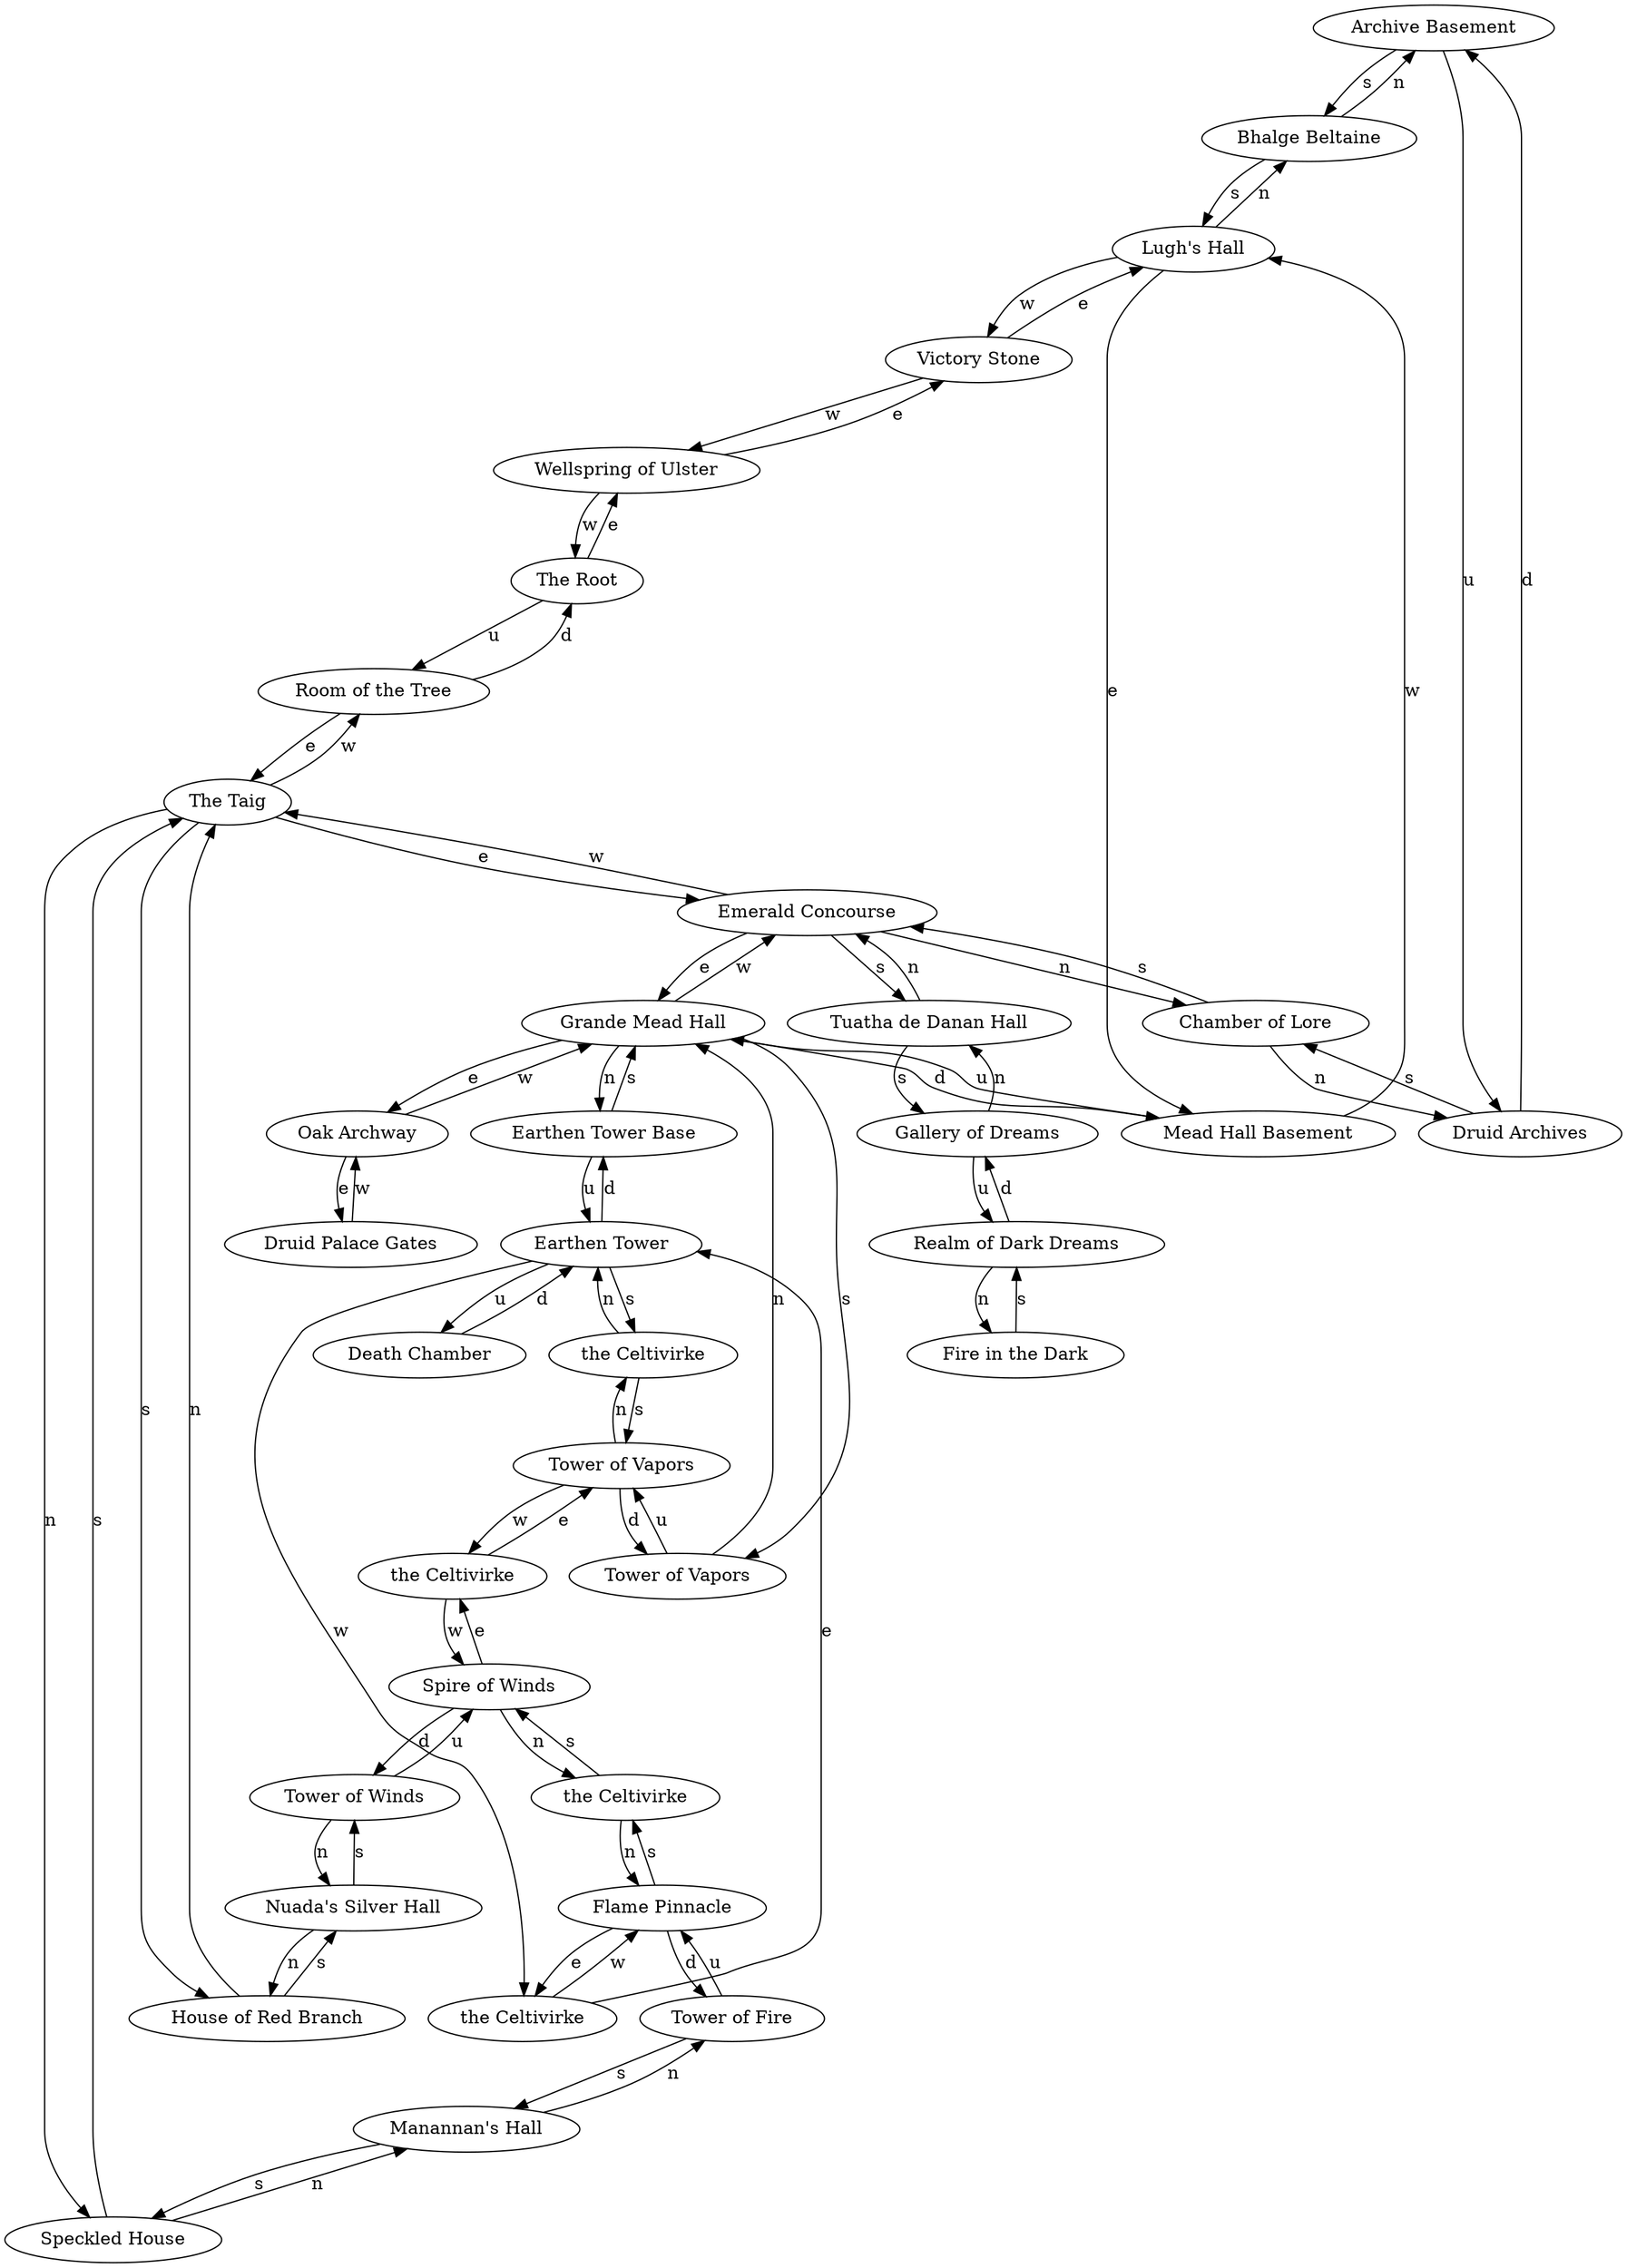 digraph monster {
room_51 [label="Archive Basement"];
room_51 -> room_56 [label="s"];
room_51 -> room_125 [label="u"];
room_52 [label="Mead Hall Basement"];
room_52 -> room_53 [label="w"];
room_52 -> room_108 [label="u"];
room_53 [label="Lugh's Hall"];
room_53 -> room_56 [label="n"];
room_53 -> room_52 [label="e"];
room_53 -> room_54 [label="w"];
room_54 [label="Victory Stone"];
room_54 -> room_53 [label="e"];
room_54 -> room_55 [label="w"];
room_55 [label="Wellspring of Ulster"];
room_55 -> room_54 [label="e"];
room_55 -> room_149 [label="w"];
room_56 [label="Bhalge Beltaine"];
room_56 -> room_51 [label="n"];
room_56 -> room_53 [label="s"];
room_106 [label="Druid Palace Gates"];
room_106 -> room_107 [label="w"];
room_107 [label="Oak Archway"];
room_107 -> room_106 [label="e"];
room_107 -> room_108 [label="w"];
room_108 [label="Grande Mead Hall"];
room_108 -> room_109 [label="n"];
room_108 -> room_110 [label="s"];
room_108 -> room_107 [label="e"];
room_108 -> room_114 [label="w"];
room_108 -> room_52 [label="d"];
room_109 [label="Earthen Tower Base"];
room_109 -> room_108 [label="s"];
room_109 -> room_111 [label="u"];
room_110 [label="Tower of Vapors"];
room_110 -> room_108 [label="n"];
room_110 -> room_113 [label="u"];
room_111 [label="Earthen Tower"];
room_111 -> room_112 [label="s"];
room_111 -> room_117 [label="w"];
room_111 -> room_453 [label="u"];
room_111 -> room_109 [label="d"];
room_112 [label="the Celtivirke"];
room_112 -> room_111 [label="n"];
room_112 -> room_113 [label="s"];
room_113 [label="Tower of Vapors"];
room_113 -> room_112 [label="n"];
room_113 -> room_123 [label="w"];
room_113 -> room_110 [label="d"];
room_114 [label="Emerald Concourse"];
room_114 -> room_124 [label="n"];
room_114 -> room_126 [label="s"];
room_114 -> room_108 [label="e"];
room_114 -> room_115 [label="w"];
room_115 [label="The Taig"];
room_115 -> room_128 [label="n"];
room_115 -> room_130 [label="s"];
room_115 -> room_114 [label="e"];
room_115 -> room_116 [label="w"];
room_116 [label="Room of the Tree"];
room_116 -> room_115 [label="e"];
room_116 -> room_149 [label="d"];
room_117 [label="the Celtivirke"];
room_117 -> room_111 [label="e"];
room_117 -> room_118 [label="w"];
room_118 [label="Flame Pinnacle"];
room_118 -> room_120 [label="s"];
room_118 -> room_117 [label="e"];
room_118 -> room_119 [label="d"];
room_119 [label="Tower of Fire"];
room_119 -> room_129 [label="s"];
room_119 -> room_118 [label="u"];
room_120 [label="the Celtivirke"];
room_120 -> room_118 [label="n"];
room_120 -> room_121 [label="s"];
room_121 [label="Spire of Winds"];
room_121 -> room_120 [label="n"];
room_121 -> room_123 [label="e"];
room_121 -> room_122 [label="d"];
room_122 [label="Tower of Winds"];
room_122 -> room_131 [label="n"];
room_122 -> room_121 [label="u"];
room_123 [label="the Celtivirke"];
room_123 -> room_113 [label="e"];
room_123 -> room_121 [label="w"];
room_124 [label="Chamber of Lore"];
room_124 -> room_125 [label="n"];
room_124 -> room_114 [label="s"];
room_125 [label="Druid Archives"];
room_125 -> room_124 [label="s"];
room_125 -> room_51 [label="d"];
room_126 [label="Tuatha de Danan Hall"];
room_126 -> room_114 [label="n"];
room_126 -> room_127 [label="s"];
room_127 [label="Gallery of Dreams"];
room_127 -> room_126 [label="n"];
room_127 -> room_561 [label="u"];
room_128 [label="Speckled House"];
room_128 -> room_129 [label="n"];
room_128 -> room_115 [label="s"];
room_129 [label="Manannan's Hall"];
room_129 -> room_119 [label="n"];
room_129 -> room_128 [label="s"];
room_130 [label="House of Red Branch"];
room_130 -> room_115 [label="n"];
room_130 -> room_131 [label="s"];
room_131 [label="Nuada's Silver Hall"];
room_131 -> room_130 [label="n"];
room_131 -> room_122 [label="s"];
room_149 [label="The Root"];
room_149 -> room_55 [label="e"];
room_149 -> room_116 [label="u"];
room_453 [label="Death Chamber"];
room_453 -> room_111 [label="d"];
room_561 [label="Realm of Dark Dreams"];
room_561 -> room_562 [label="n"];
room_561 -> room_127 [label="d"];
room_562 [label="Fire in the Dark"];
room_562 -> room_561 [label="s"];
}
